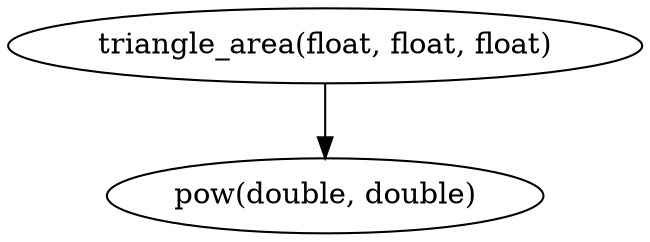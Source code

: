 digraph CallGraph {
    // Nodes
    TriangleArea [label="triangle_area(float, float, float)"]
    Pow [label="pow(double, double)"]

    // Edges
    TriangleArea -> Pow
}
